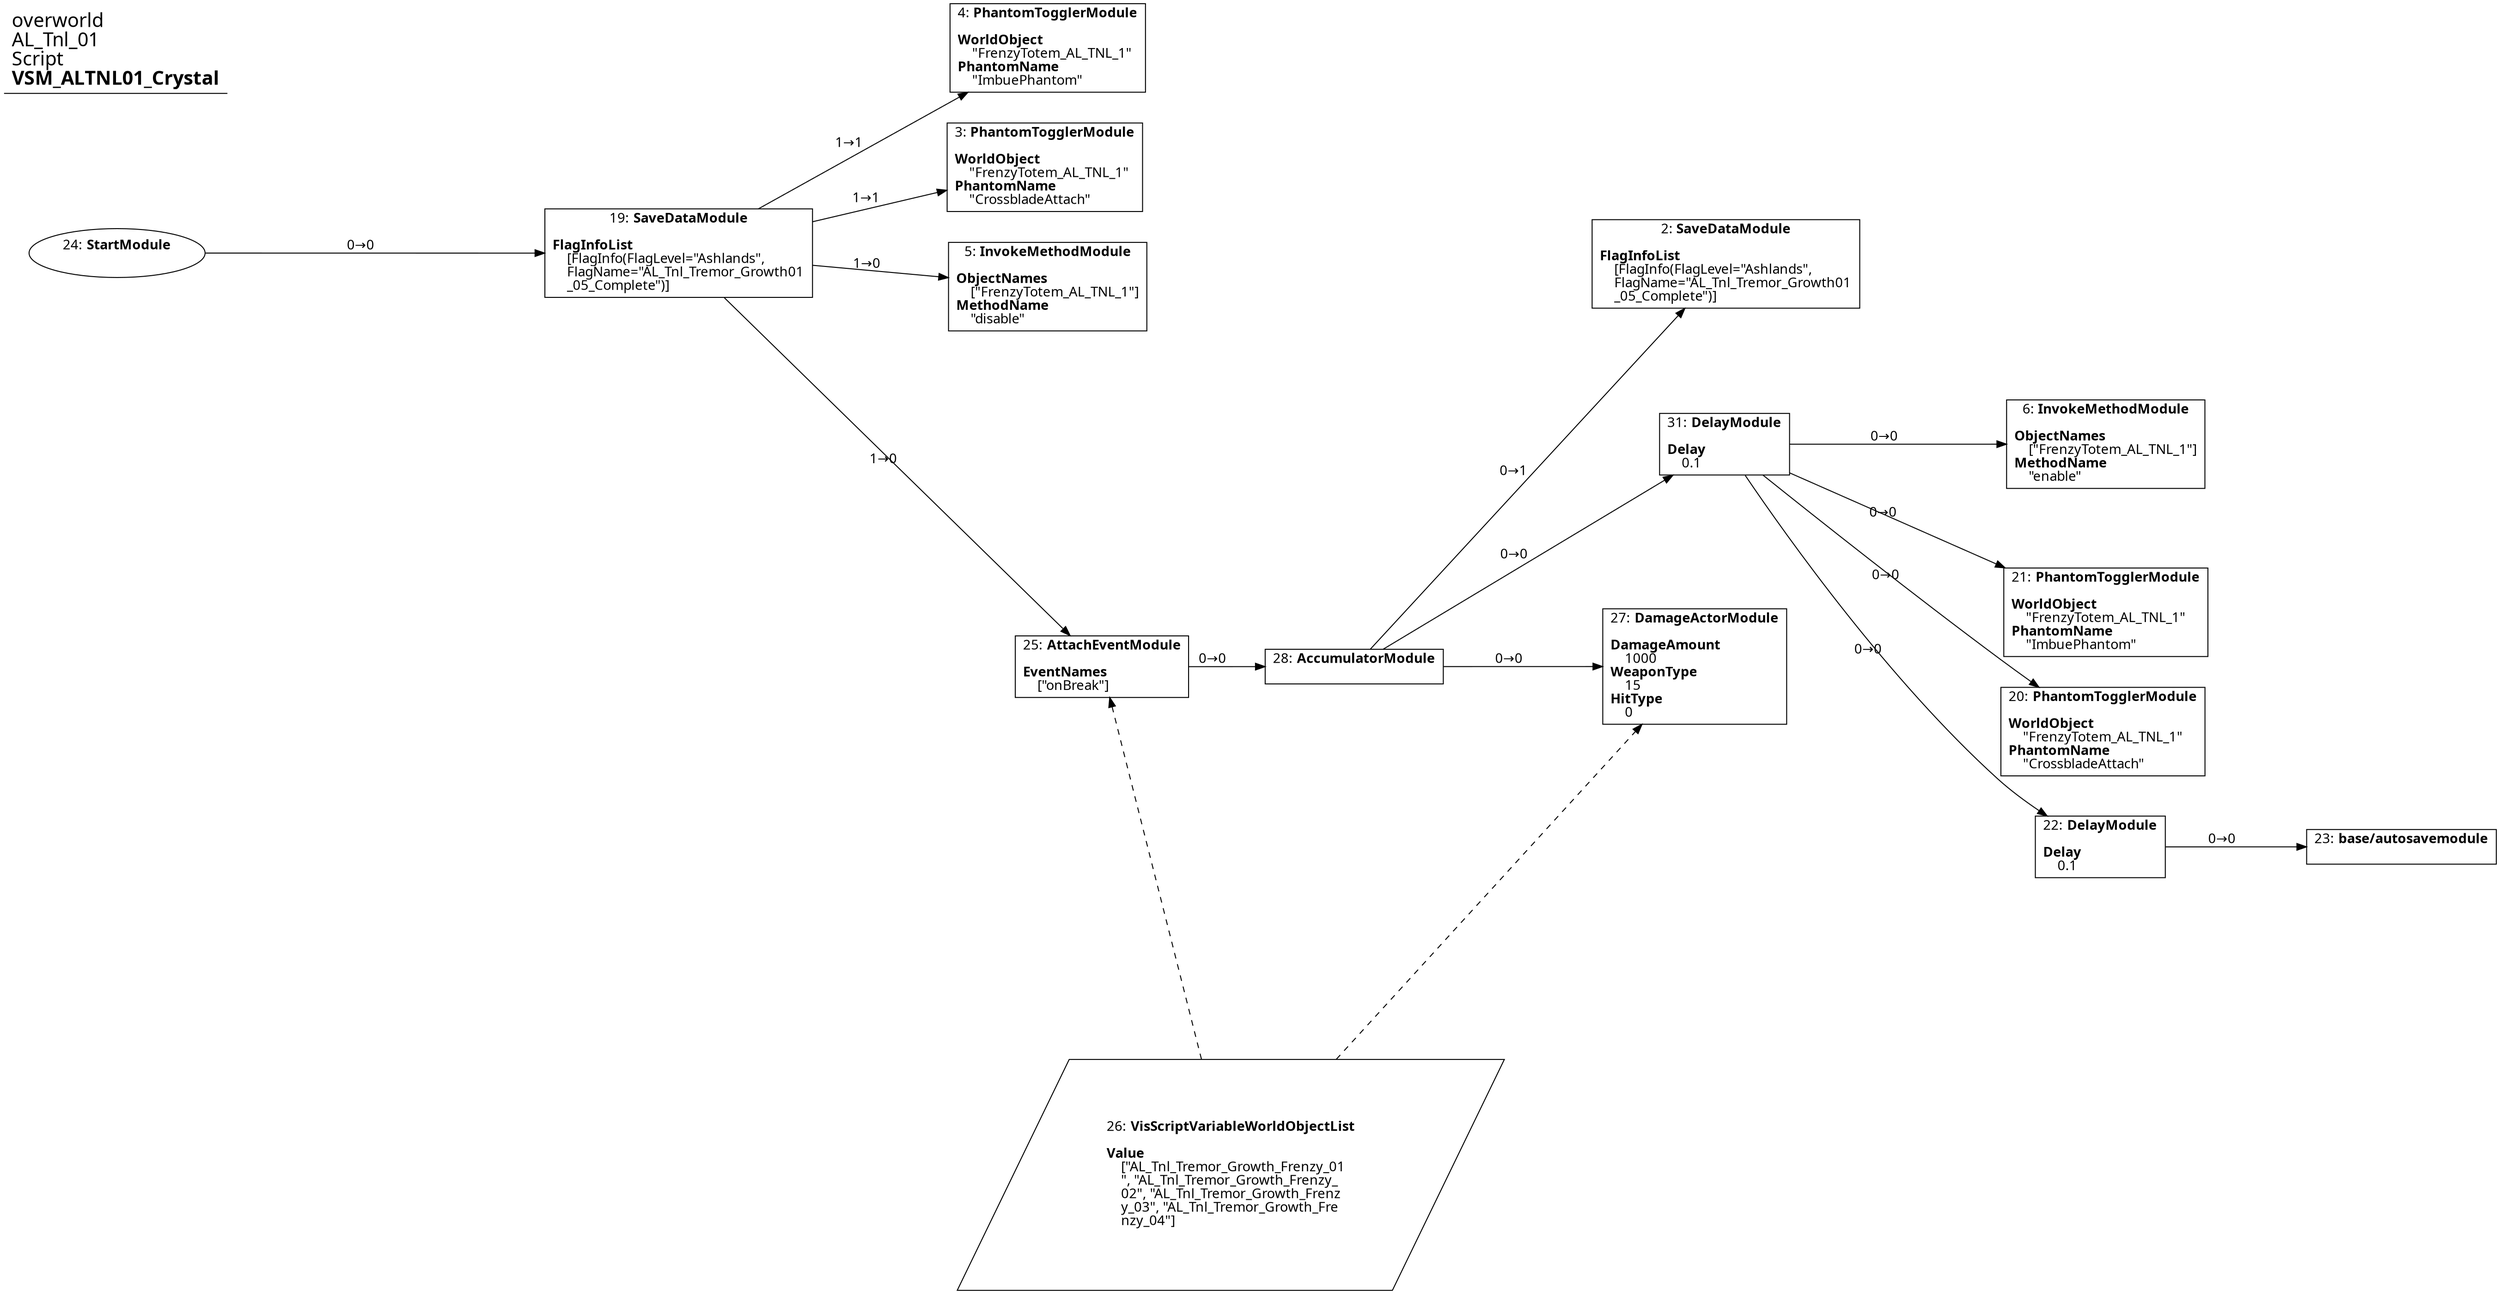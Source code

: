 digraph {
    layout = fdp;
    overlap = prism;
    sep = "+16";
    splines = spline;

    node [ shape = box ];

    graph [ fontname = "Segoe UI" ];
    node [ fontname = "Segoe UI" ];
    edge [ fontname = "Segoe UI" ];

    2 [ label = <2: <b>SaveDataModule</b><br/><br/><b>FlagInfoList</b><br align="left"/>    [FlagInfo(FlagLevel=&quot;Ashlands&quot;, <br align="left"/>    FlagName=&quot;AL_Tnl_Tremor_Growth01<br align="left"/>    _05_Complete&quot;)]<br align="left"/>> ];
    2 [ pos = "0.45900002,0.54200006!" ];

    3 [ label = <3: <b>PhantomTogglerModule</b><br/><br/><b>WorldObject</b><br align="left"/>    &quot;FrenzyTotem_AL_TNL_1&quot;<br align="left"/><b>PhantomName</b><br align="left"/>    &quot;CrossbladeAttach&quot;<br align="left"/>> ];
    3 [ pos = "-0.043,0.61600006!" ];

    4 [ label = <4: <b>PhantomTogglerModule</b><br/><br/><b>WorldObject</b><br align="left"/>    &quot;FrenzyTotem_AL_TNL_1&quot;<br align="left"/><b>PhantomName</b><br align="left"/>    &quot;ImbuePhantom&quot;<br align="left"/>> ];
    4 [ pos = "-0.041,0.698!" ];

    5 [ label = <5: <b>InvokeMethodModule</b><br/><br/><b>ObjectNames</b><br align="left"/>    [&quot;FrenzyTotem_AL_TNL_1&quot;]<br align="left"/><b>MethodName</b><br align="left"/>    &quot;disable&quot;<br align="left"/>> ];
    5 [ pos = "-0.041,0.526!" ];

    6 [ label = <6: <b>InvokeMethodModule</b><br/><br/><b>ObjectNames</b><br align="left"/>    [&quot;FrenzyTotem_AL_TNL_1&quot;]<br align="left"/><b>MethodName</b><br align="left"/>    &quot;enable&quot;<br align="left"/>> ];
    6 [ pos = "0.739,0.409!" ];

    19 [ label = <19: <b>SaveDataModule</b><br/><br/><b>FlagInfoList</b><br align="left"/>    [FlagInfo(FlagLevel=&quot;Ashlands&quot;, <br align="left"/>    FlagName=&quot;AL_Tnl_Tremor_Growth01<br align="left"/>    _05_Complete&quot;)]<br align="left"/>> ];
    19 [ pos = "-0.31300002,0.55!" ];
    19 -> 5 [ label = "1→0" ];
    19 -> 3 [ label = "1→1" ];
    19 -> 4 [ label = "1→1" ];
    19 -> 25 [ label = "1→0" ];

    20 [ label = <20: <b>PhantomTogglerModule</b><br/><br/><b>WorldObject</b><br align="left"/>    &quot;FrenzyTotem_AL_TNL_1&quot;<br align="left"/><b>PhantomName</b><br align="left"/>    &quot;CrossbladeAttach&quot;<br align="left"/>> ];
    20 [ pos = "0.73700005,0.2!" ];

    21 [ label = <21: <b>PhantomTogglerModule</b><br/><br/><b>WorldObject</b><br align="left"/>    &quot;FrenzyTotem_AL_TNL_1&quot;<br align="left"/><b>PhantomName</b><br align="left"/>    &quot;ImbuePhantom&quot;<br align="left"/>> ];
    21 [ pos = "0.739,0.282!" ];

    22 [ label = <22: <b>DelayModule</b><br/><br/><b>Delay</b><br align="left"/>    0.1<br align="left"/>> ];
    22 [ pos = "0.735,0.112!" ];
    22 -> 23 [ label = "0→0" ];

    23 [ label = <23: <b>base/autosavemodule</b><br/><br/>> ];
    23 [ pos = "0.957,0.112!" ];

    24 [ label = <24: <b>StartModule</b><br/><br/>> ];
    24 [ shape = oval ]
    24 [ pos = "-0.72700006,0.55!" ];
    24 -> 19 [ label = "0→0" ];

    25 [ label = <25: <b>AttachEventModule</b><br/><br/><b>EventNames</b><br align="left"/>    [&quot;onBreak&quot;]<br align="left"/>> ];
    25 [ pos = "-0.001,0.245!" ];
    25 -> 28 [ label = "0→0" ];
    26 -> 25 [ style = dashed ];

    26 [ label = <26: <b>VisScriptVariableWorldObjectList</b><br/><br/><b>Value</b><br align="left"/>    [&quot;AL_Tnl_Tremor_Growth_Frenzy_01<br align="left"/>    &quot;, &quot;AL_Tnl_Tremor_Growth_Frenzy_<br align="left"/>    02&quot;, &quot;AL_Tnl_Tremor_Growth_Frenz<br align="left"/>    y_03&quot;, &quot;AL_Tnl_Tremor_Growth_Fre<br align="left"/>    nzy_04&quot;]<br align="left"/>> ];
    26 [ shape = parallelogram ]
    26 [ pos = "0.094000004,-0.13000001!" ];

    27 [ label = <27: <b>DamageActorModule</b><br/><br/><b>DamageAmount</b><br align="left"/>    1000<br align="left"/><b>WeaponType</b><br align="left"/>    15<br align="left"/><b>HitType</b><br align="left"/>    0<br align="left"/>> ];
    27 [ pos = "0.43600002,0.245!" ];
    26 -> 27 [ style = dashed ];

    28 [ label = <28: <b>AccumulatorModule</b><br/><br/>> ];
    28 [ pos = "0.185,0.245!" ];
    28 -> 27 [ label = "0→0" ];
    28 -> 31 [ label = "0→0" ];
    28 -> 2 [ label = "0→1" ];

    31 [ label = <31: <b>DelayModule</b><br/><br/><b>Delay</b><br align="left"/>    0.1<br align="left"/>> ];
    31 [ pos = "0.45800003,0.409!" ];
    31 -> 6 [ label = "0→0" ];
    31 -> 21 [ label = "0→0" ];
    31 -> 20 [ label = "0→0" ];
    31 -> 22 [ label = "0→0" ];

    title [ pos = "-0.72800004,0.69900006!" ];
    title [ shape = underline ];
    title [ label = <<font point-size="20">overworld<br align="left"/>AL_Tnl_01<br align="left"/>Script<br align="left"/><b>VSM_ALTNL01_Crystal</b><br align="left"/></font>> ];
}
